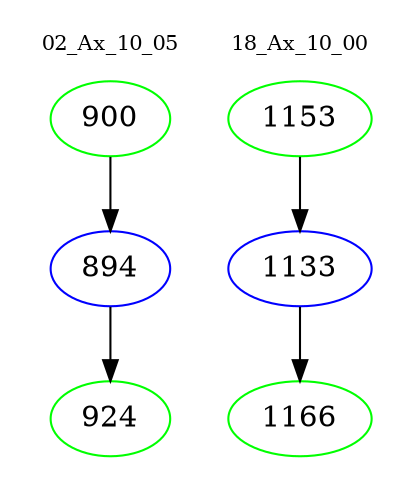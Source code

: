 digraph{
subgraph cluster_0 {
color = white
label = "02_Ax_10_05";
fontsize=10;
T0_900 [label="900", color="green"]
T0_900 -> T0_894 [color="black"]
T0_894 [label="894", color="blue"]
T0_894 -> T0_924 [color="black"]
T0_924 [label="924", color="green"]
}
subgraph cluster_1 {
color = white
label = "18_Ax_10_00";
fontsize=10;
T1_1153 [label="1153", color="green"]
T1_1153 -> T1_1133 [color="black"]
T1_1133 [label="1133", color="blue"]
T1_1133 -> T1_1166 [color="black"]
T1_1166 [label="1166", color="green"]
}
}
